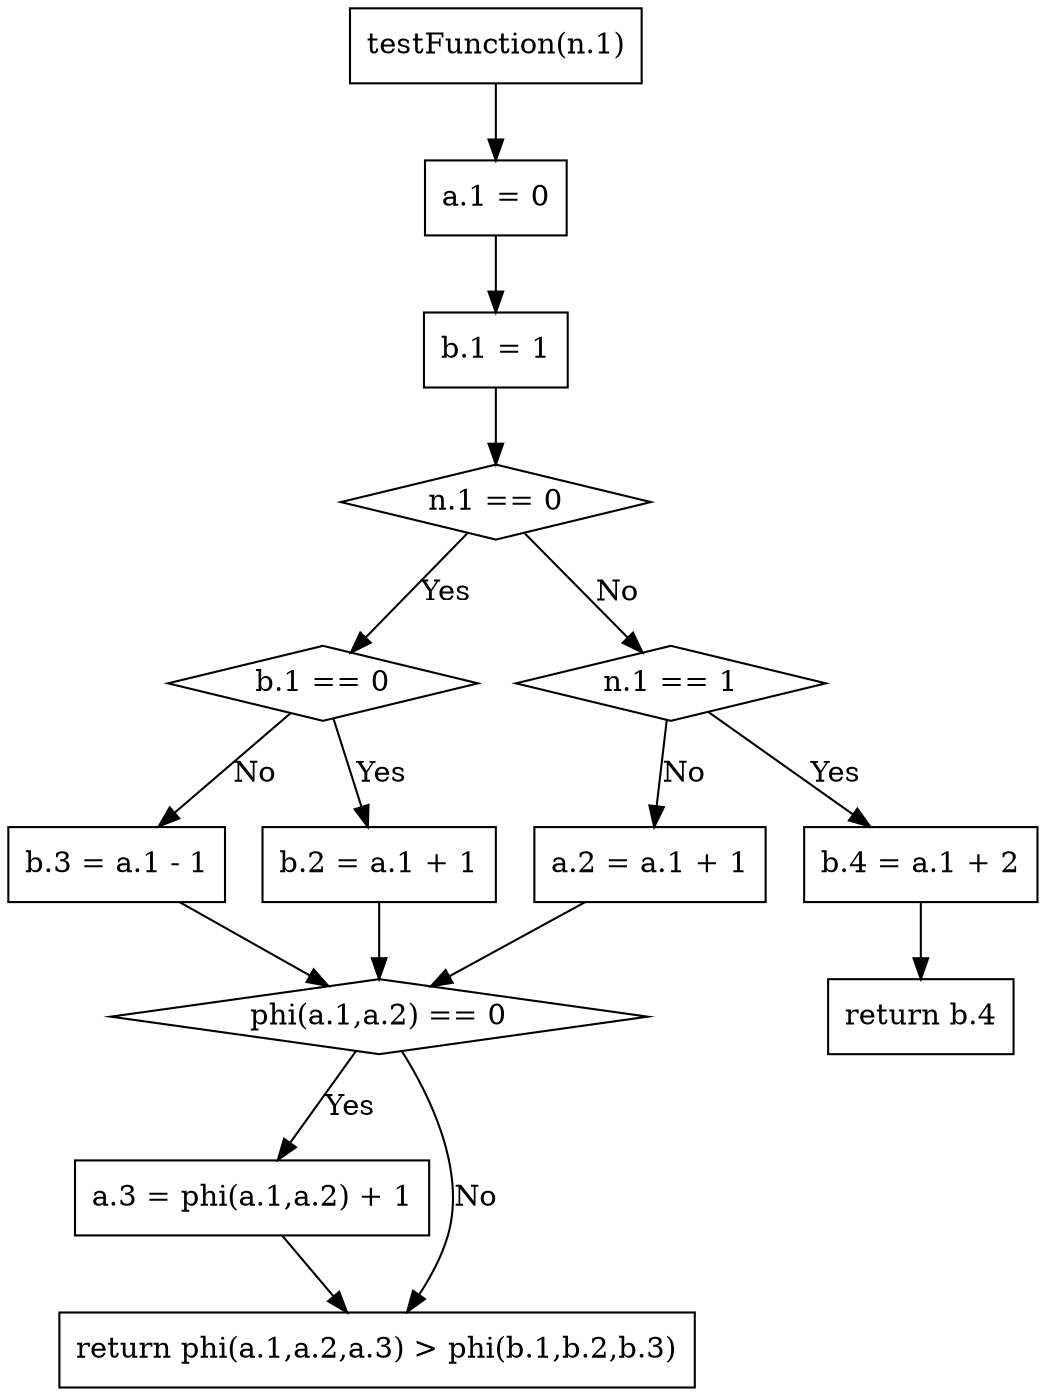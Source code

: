 digraph "gr" {
"1" ["label"="testFunction(n.1)","shape"="box"]
"2" ["label"="a.1 = 0","shape"="box"]
"3" ["label"="b.1 = 1","shape"="box"]
"4" ["label"="n.1 == 0","shape"="diamond"]
"5" ["label"="b.1 == 0","shape"="diamond"]
"6" ["label"="b.2 = a.1 + 1","shape"="box"]
"7" ["label"="b.3 = a.1 - 1","shape"="box"]
"8" ["label"="n.1 == 1","shape"="diamond"]
"9" ["label"="b.4 = a.1 + 2","shape"="box"]
"10" ["label"="return b.4","shape"="box"]
"11" ["label"="a.2 = a.1 + 1","shape"="box"]
"12" ["label"="phi(a.1,a.2) == 0","shape"="diamond"]
"13" ["label"="a.3 = phi(a.1,a.2) + 1","shape"="box"]
"14" ["label"="return phi(a.1,a.2,a.3) > phi(b.1,b.2,b.3)","shape"="box"]
"1" -> "2" ["label"=""]
"2" -> "3" ["label"=""]
"3" -> "4" ["label"=""]
"4" -> "5" ["label"="Yes"]
"5" -> "6" ["label"="Yes"]
"6" -> "12" ["label"=""]
"5" -> "7" ["label"="No"]
"7" -> "12" ["label"=""]
"4" -> "8" ["label"="No"]
"8" -> "9" ["label"="Yes"]
"9" -> "10" ["label"=""]
"8" -> "11" ["label"="No"]
"11" -> "12" ["label"=""]
"12" -> "13" ["label"="Yes"]
"13" -> "14" ["label"=""]
"12" -> "14" ["label"="No"]
}